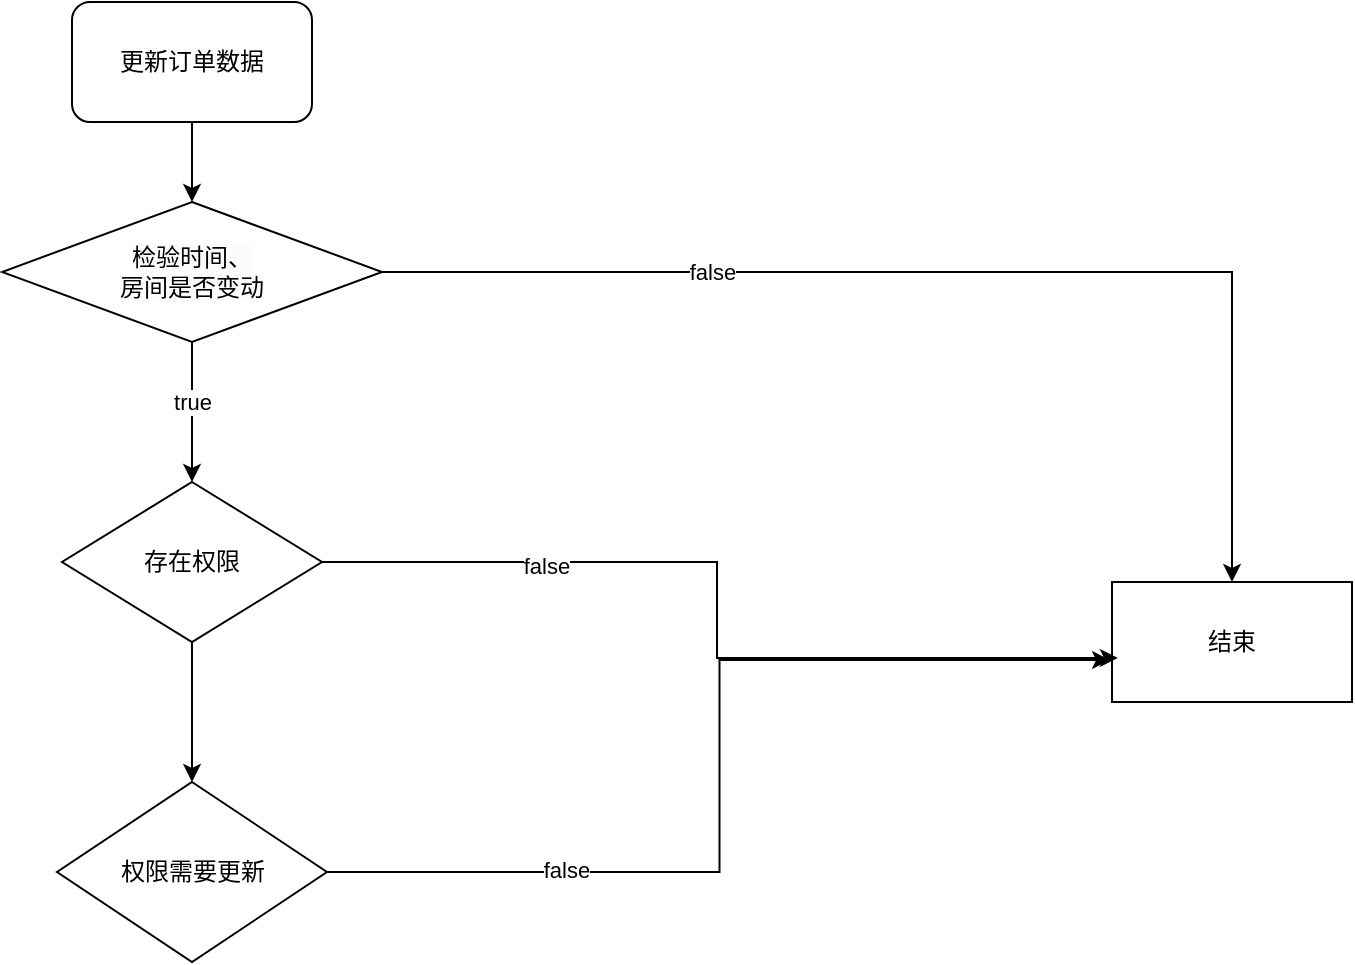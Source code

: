 <mxfile version="24.4.2" type="github">
  <diagram id="C5RBs43oDa-KdzZeNtuy" name="Page-1">
    <mxGraphModel dx="1339" dy="793" grid="1" gridSize="10" guides="1" tooltips="1" connect="1" arrows="1" fold="1" page="1" pageScale="1" pageWidth="827" pageHeight="1169" math="0" shadow="0">
      <root>
        <mxCell id="WIyWlLk6GJQsqaUBKTNV-0" />
        <mxCell id="WIyWlLk6GJQsqaUBKTNV-1" parent="WIyWlLk6GJQsqaUBKTNV-0" />
        <mxCell id="bbjlnqHHPoMXTGZOsXGg-5" value="" style="edgeStyle=orthogonalEdgeStyle;rounded=0;orthogonalLoop=1;jettySize=auto;html=1;" edge="1" parent="WIyWlLk6GJQsqaUBKTNV-1" source="bbjlnqHHPoMXTGZOsXGg-2" target="bbjlnqHHPoMXTGZOsXGg-4">
          <mxGeometry relative="1" as="geometry" />
        </mxCell>
        <mxCell id="bbjlnqHHPoMXTGZOsXGg-2" value="更新订单数据" style="rounded=1;whiteSpace=wrap;html=1;" vertex="1" parent="WIyWlLk6GJQsqaUBKTNV-1">
          <mxGeometry x="330" y="40" width="120" height="60" as="geometry" />
        </mxCell>
        <mxCell id="bbjlnqHHPoMXTGZOsXGg-7" value="" style="edgeStyle=orthogonalEdgeStyle;rounded=0;orthogonalLoop=1;jettySize=auto;html=1;entryX=0.5;entryY=0;entryDx=0;entryDy=0;" edge="1" parent="WIyWlLk6GJQsqaUBKTNV-1" source="bbjlnqHHPoMXTGZOsXGg-4" target="bbjlnqHHPoMXTGZOsXGg-6">
          <mxGeometry relative="1" as="geometry" />
        </mxCell>
        <mxCell id="bbjlnqHHPoMXTGZOsXGg-8" value="false" style="edgeLabel;html=1;align=center;verticalAlign=middle;resizable=0;points=[];" vertex="1" connectable="0" parent="bbjlnqHHPoMXTGZOsXGg-7">
          <mxGeometry x="-0.096" y="2" relative="1" as="geometry">
            <mxPoint x="-97" y="2" as="offset" />
          </mxGeometry>
        </mxCell>
        <mxCell id="bbjlnqHHPoMXTGZOsXGg-10" value="" style="edgeStyle=orthogonalEdgeStyle;rounded=0;orthogonalLoop=1;jettySize=auto;html=1;entryX=0.5;entryY=0;entryDx=0;entryDy=0;" edge="1" parent="WIyWlLk6GJQsqaUBKTNV-1" source="bbjlnqHHPoMXTGZOsXGg-4" target="bbjlnqHHPoMXTGZOsXGg-12">
          <mxGeometry relative="1" as="geometry">
            <mxPoint x="390" y="280" as="targetPoint" />
          </mxGeometry>
        </mxCell>
        <mxCell id="bbjlnqHHPoMXTGZOsXGg-11" value="true" style="edgeLabel;html=1;align=center;verticalAlign=middle;resizable=0;points=[];" vertex="1" connectable="0" parent="bbjlnqHHPoMXTGZOsXGg-10">
          <mxGeometry x="-0.143" relative="1" as="geometry">
            <mxPoint as="offset" />
          </mxGeometry>
        </mxCell>
        <mxCell id="bbjlnqHHPoMXTGZOsXGg-4" value="&lt;br&gt;&lt;span style=&quot;color: rgb(0, 0, 0); font-family: Helvetica; font-size: 12px; font-style: normal; font-variant-ligatures: normal; font-variant-caps: normal; font-weight: 400; letter-spacing: normal; orphans: 2; text-align: center; text-indent: 0px; text-transform: none; widows: 2; word-spacing: 0px; -webkit-text-stroke-width: 0px; white-space: normal; background-color: rgb(251, 251, 251); text-decoration-thickness: initial; text-decoration-style: initial; text-decoration-color: initial; display: inline !important; float: none;&quot;&gt;检验时间、&lt;/span&gt;&lt;div&gt;&lt;span style=&quot;color: rgb(0, 0, 0); font-family: Helvetica; font-size: 12px; font-style: normal; font-variant-ligatures: normal; font-variant-caps: normal; font-weight: 400; letter-spacing: normal; orphans: 2; text-align: center; text-indent: 0px; text-transform: none; widows: 2; word-spacing: 0px; -webkit-text-stroke-width: 0px; white-space: normal; background-color: rgb(251, 251, 251); text-decoration-thickness: initial; text-decoration-style: initial; text-decoration-color: initial; display: inline !important; float: none;&quot;&gt;房间是否变动&lt;/span&gt;&lt;br&gt;&lt;br&gt;&lt;/div&gt;" style="rhombus;whiteSpace=wrap;html=1;" vertex="1" parent="WIyWlLk6GJQsqaUBKTNV-1">
          <mxGeometry x="295" y="140" width="190" height="70" as="geometry" />
        </mxCell>
        <mxCell id="bbjlnqHHPoMXTGZOsXGg-6" value="结束" style="whiteSpace=wrap;html=1;" vertex="1" parent="WIyWlLk6GJQsqaUBKTNV-1">
          <mxGeometry x="850" y="330" width="120" height="60" as="geometry" />
        </mxCell>
        <mxCell id="bbjlnqHHPoMXTGZOsXGg-19" value="" style="edgeStyle=orthogonalEdgeStyle;rounded=0;orthogonalLoop=1;jettySize=auto;html=1;" edge="1" parent="WIyWlLk6GJQsqaUBKTNV-1" source="bbjlnqHHPoMXTGZOsXGg-12" target="bbjlnqHHPoMXTGZOsXGg-18">
          <mxGeometry relative="1" as="geometry" />
        </mxCell>
        <mxCell id="bbjlnqHHPoMXTGZOsXGg-12" value="存在权限" style="rhombus;whiteSpace=wrap;html=1;" vertex="1" parent="WIyWlLk6GJQsqaUBKTNV-1">
          <mxGeometry x="325" y="280" width="130" height="80" as="geometry" />
        </mxCell>
        <mxCell id="bbjlnqHHPoMXTGZOsXGg-18" value="权限需要更新" style="rhombus;whiteSpace=wrap;html=1;" vertex="1" parent="WIyWlLk6GJQsqaUBKTNV-1">
          <mxGeometry x="322.5" y="430" width="135" height="90" as="geometry" />
        </mxCell>
        <mxCell id="bbjlnqHHPoMXTGZOsXGg-21" style="edgeStyle=orthogonalEdgeStyle;rounded=0;orthogonalLoop=1;jettySize=auto;html=1;exitX=1;exitY=0.5;exitDx=0;exitDy=0;entryX=0.025;entryY=0.633;entryDx=0;entryDy=0;entryPerimeter=0;" edge="1" parent="WIyWlLk6GJQsqaUBKTNV-1" source="bbjlnqHHPoMXTGZOsXGg-12" target="bbjlnqHHPoMXTGZOsXGg-6">
          <mxGeometry relative="1" as="geometry" />
        </mxCell>
        <mxCell id="bbjlnqHHPoMXTGZOsXGg-23" value="false" style="edgeLabel;html=1;align=center;verticalAlign=middle;resizable=0;points=[];" vertex="1" connectable="0" parent="bbjlnqHHPoMXTGZOsXGg-21">
          <mxGeometry x="-0.498" y="-2" relative="1" as="geometry">
            <mxPoint as="offset" />
          </mxGeometry>
        </mxCell>
        <mxCell id="bbjlnqHHPoMXTGZOsXGg-22" style="edgeStyle=orthogonalEdgeStyle;rounded=0;orthogonalLoop=1;jettySize=auto;html=1;exitX=1;exitY=0.5;exitDx=0;exitDy=0;entryX=-0.008;entryY=0.65;entryDx=0;entryDy=0;entryPerimeter=0;" edge="1" parent="WIyWlLk6GJQsqaUBKTNV-1" source="bbjlnqHHPoMXTGZOsXGg-18" target="bbjlnqHHPoMXTGZOsXGg-6">
          <mxGeometry relative="1" as="geometry" />
        </mxCell>
        <mxCell id="bbjlnqHHPoMXTGZOsXGg-24" value="false" style="edgeLabel;html=1;align=center;verticalAlign=middle;resizable=0;points=[];" vertex="1" connectable="0" parent="bbjlnqHHPoMXTGZOsXGg-22">
          <mxGeometry x="-0.52" y="1" relative="1" as="geometry">
            <mxPoint as="offset" />
          </mxGeometry>
        </mxCell>
      </root>
    </mxGraphModel>
  </diagram>
</mxfile>
